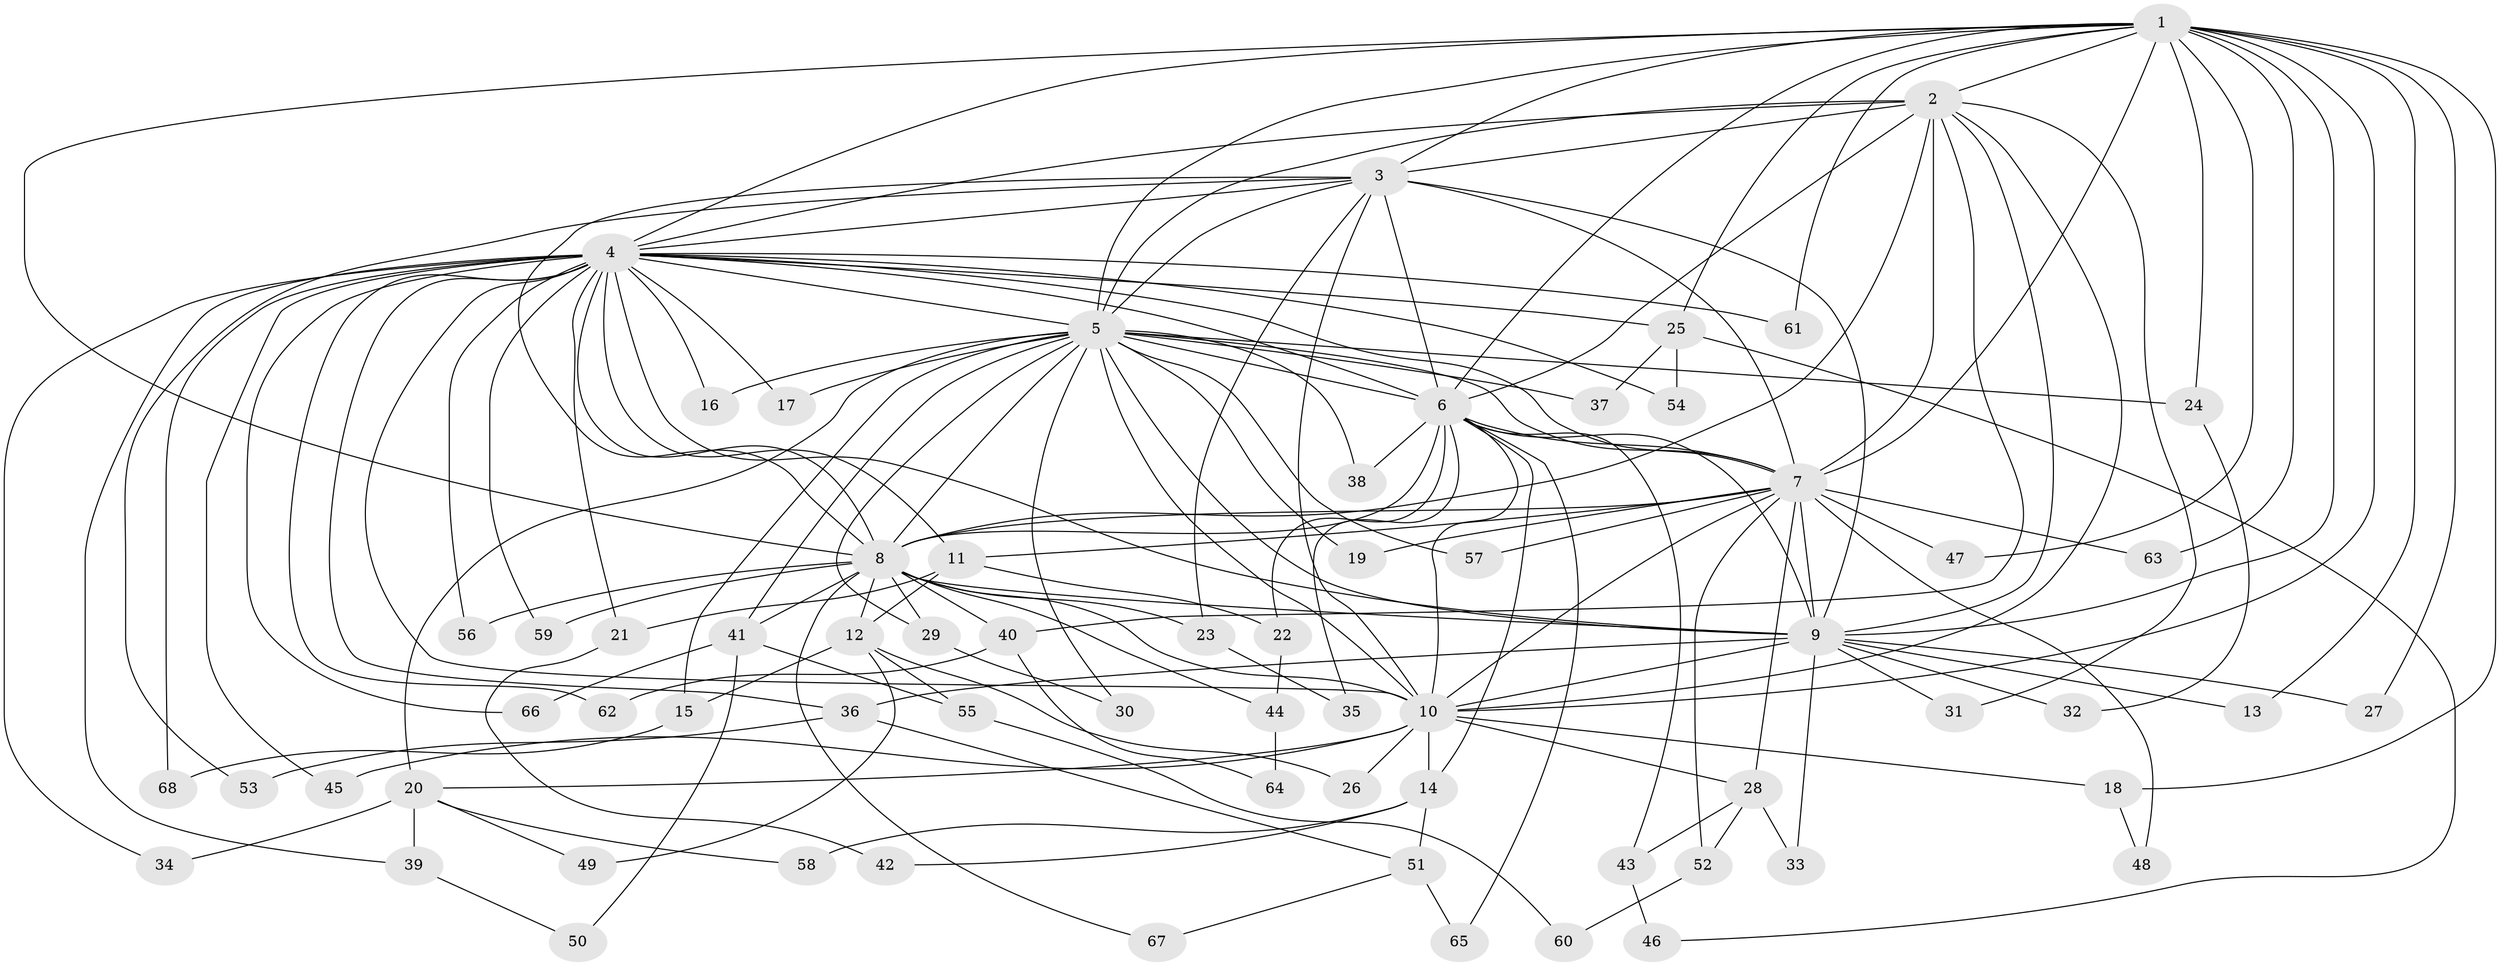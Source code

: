 // Generated by graph-tools (version 1.1) at 2025/13/03/09/25 04:13:45]
// undirected, 68 vertices, 161 edges
graph export_dot {
graph [start="1"]
  node [color=gray90,style=filled];
  1;
  2;
  3;
  4;
  5;
  6;
  7;
  8;
  9;
  10;
  11;
  12;
  13;
  14;
  15;
  16;
  17;
  18;
  19;
  20;
  21;
  22;
  23;
  24;
  25;
  26;
  27;
  28;
  29;
  30;
  31;
  32;
  33;
  34;
  35;
  36;
  37;
  38;
  39;
  40;
  41;
  42;
  43;
  44;
  45;
  46;
  47;
  48;
  49;
  50;
  51;
  52;
  53;
  54;
  55;
  56;
  57;
  58;
  59;
  60;
  61;
  62;
  63;
  64;
  65;
  66;
  67;
  68;
  1 -- 2;
  1 -- 3;
  1 -- 4;
  1 -- 5;
  1 -- 6;
  1 -- 7;
  1 -- 8;
  1 -- 9;
  1 -- 10;
  1 -- 13;
  1 -- 18;
  1 -- 24;
  1 -- 25;
  1 -- 27;
  1 -- 47;
  1 -- 61;
  1 -- 63;
  2 -- 3;
  2 -- 4;
  2 -- 5;
  2 -- 6;
  2 -- 7;
  2 -- 8;
  2 -- 9;
  2 -- 10;
  2 -- 31;
  2 -- 40;
  3 -- 4;
  3 -- 5;
  3 -- 6;
  3 -- 7;
  3 -- 8;
  3 -- 9;
  3 -- 10;
  3 -- 23;
  3 -- 53;
  4 -- 5;
  4 -- 6;
  4 -- 7;
  4 -- 8;
  4 -- 9;
  4 -- 10;
  4 -- 11;
  4 -- 16;
  4 -- 17;
  4 -- 21;
  4 -- 25;
  4 -- 34;
  4 -- 36;
  4 -- 39;
  4 -- 45;
  4 -- 54;
  4 -- 56;
  4 -- 59;
  4 -- 61;
  4 -- 62;
  4 -- 66;
  4 -- 68;
  5 -- 6;
  5 -- 7;
  5 -- 8;
  5 -- 9;
  5 -- 10;
  5 -- 15;
  5 -- 16;
  5 -- 17;
  5 -- 19;
  5 -- 20;
  5 -- 24;
  5 -- 29;
  5 -- 30;
  5 -- 37;
  5 -- 38;
  5 -- 41;
  5 -- 57;
  6 -- 7;
  6 -- 8;
  6 -- 9;
  6 -- 10;
  6 -- 14;
  6 -- 22;
  6 -- 35;
  6 -- 38;
  6 -- 43;
  6 -- 65;
  7 -- 8;
  7 -- 9;
  7 -- 10;
  7 -- 11;
  7 -- 19;
  7 -- 28;
  7 -- 47;
  7 -- 48;
  7 -- 52;
  7 -- 57;
  7 -- 63;
  8 -- 9;
  8 -- 10;
  8 -- 12;
  8 -- 23;
  8 -- 29;
  8 -- 40;
  8 -- 41;
  8 -- 44;
  8 -- 56;
  8 -- 59;
  8 -- 67;
  9 -- 10;
  9 -- 13;
  9 -- 27;
  9 -- 31;
  9 -- 32;
  9 -- 33;
  9 -- 36;
  10 -- 14;
  10 -- 18;
  10 -- 20;
  10 -- 26;
  10 -- 28;
  10 -- 45;
  11 -- 12;
  11 -- 21;
  11 -- 22;
  12 -- 15;
  12 -- 26;
  12 -- 49;
  12 -- 55;
  14 -- 42;
  14 -- 51;
  14 -- 58;
  15 -- 68;
  18 -- 48;
  20 -- 34;
  20 -- 39;
  20 -- 49;
  20 -- 58;
  21 -- 42;
  22 -- 44;
  23 -- 35;
  24 -- 32;
  25 -- 37;
  25 -- 46;
  25 -- 54;
  28 -- 33;
  28 -- 43;
  28 -- 52;
  29 -- 30;
  36 -- 51;
  36 -- 53;
  39 -- 50;
  40 -- 62;
  40 -- 64;
  41 -- 50;
  41 -- 55;
  41 -- 66;
  43 -- 46;
  44 -- 64;
  51 -- 65;
  51 -- 67;
  52 -- 60;
  55 -- 60;
}
